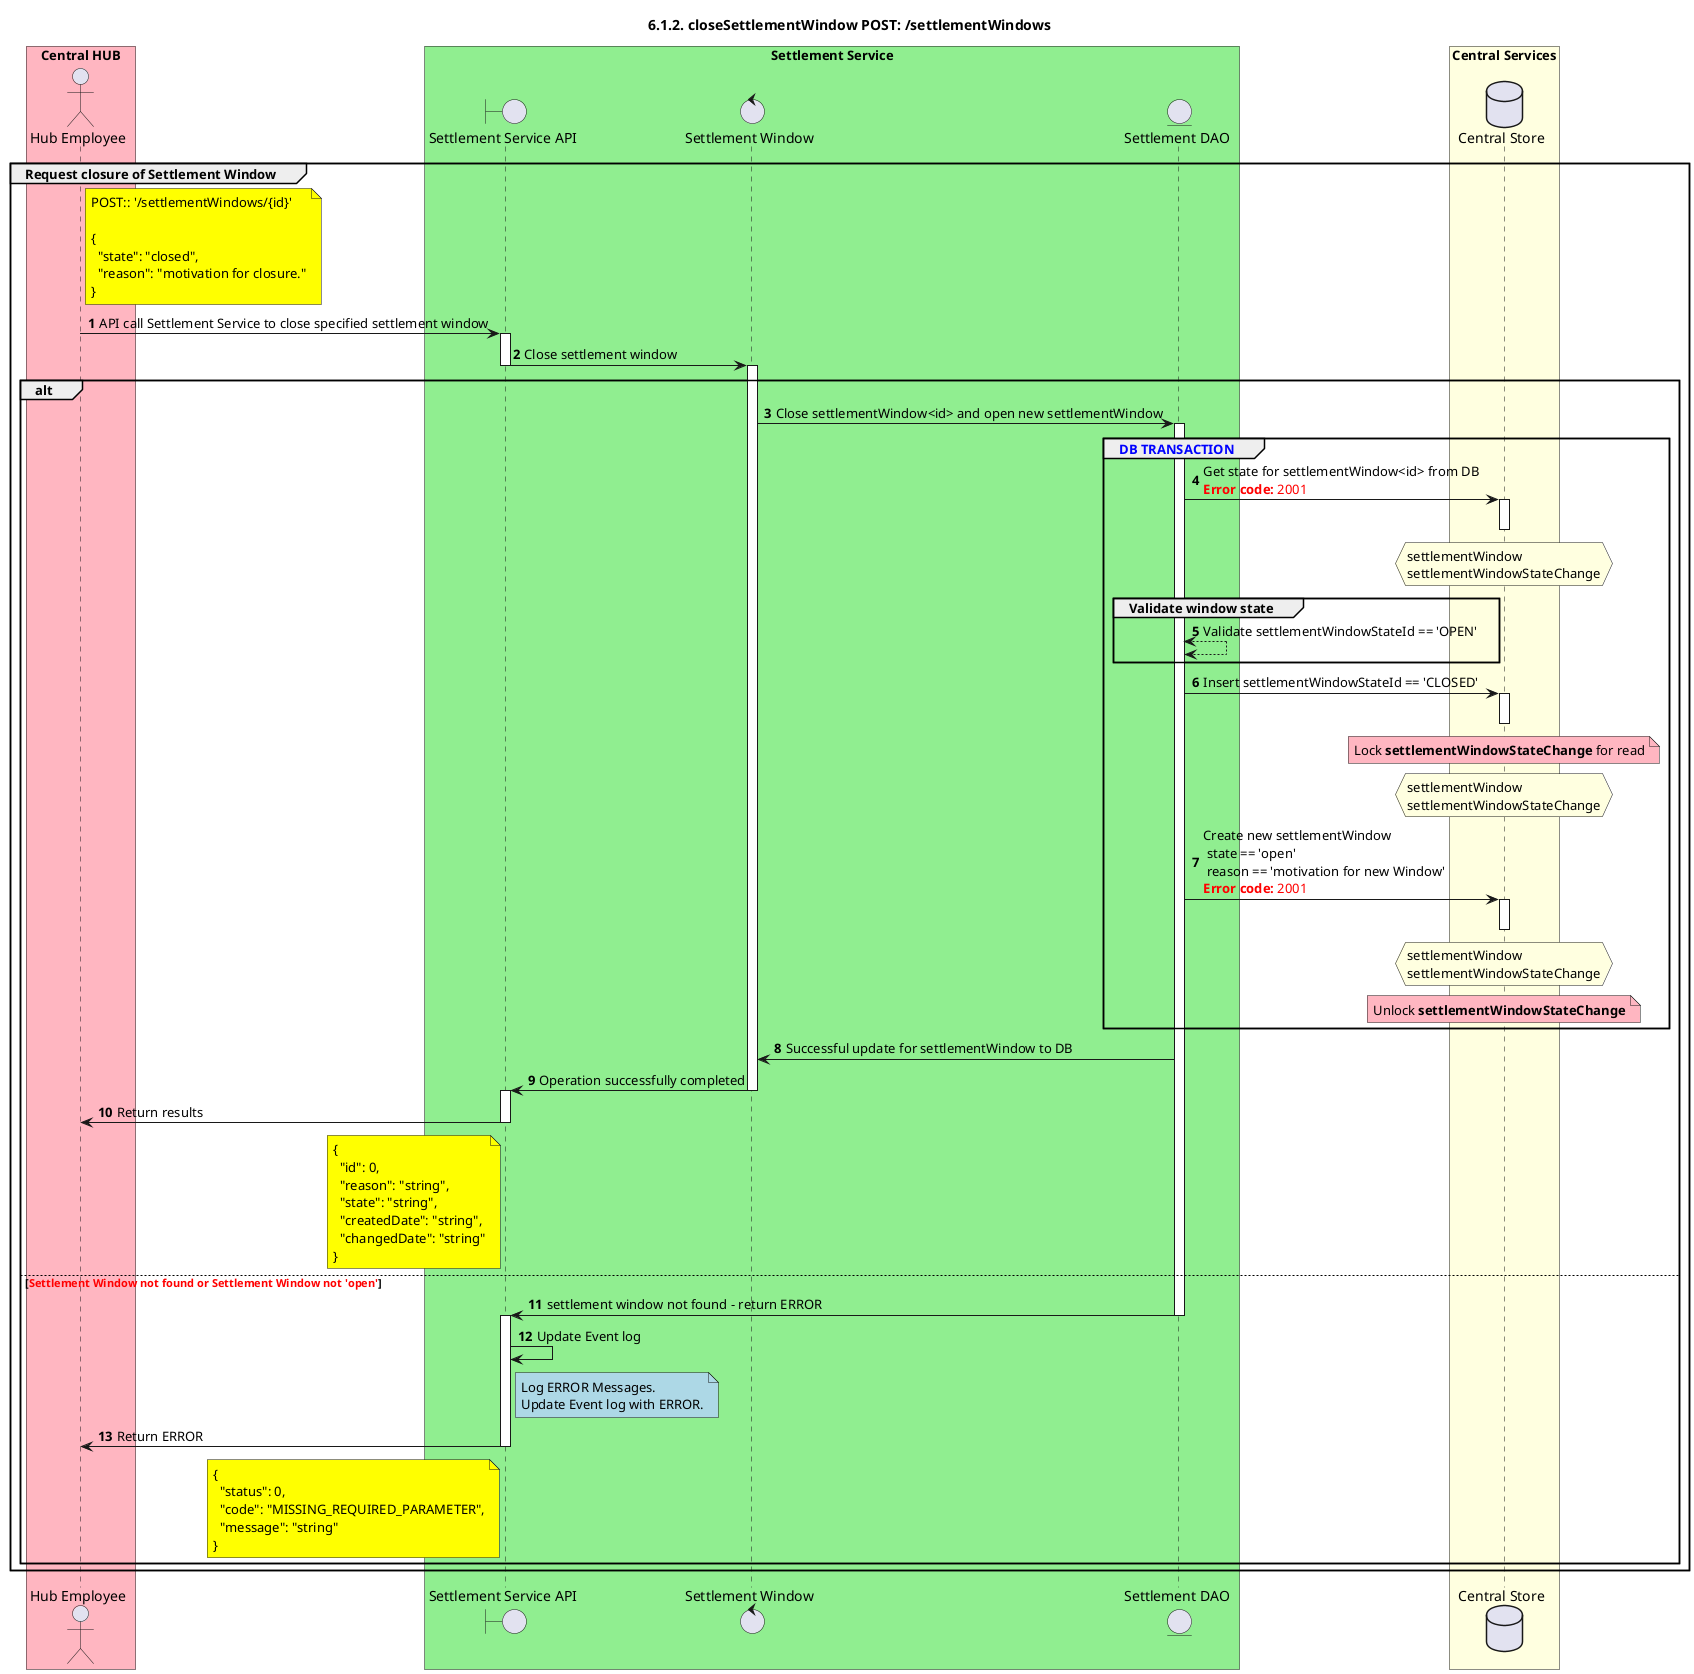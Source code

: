 @startuml
' declate title
title 6.1.2. closeSettlementWindow POST: /settlementWindows

autonumber

' Actor Keys:

' declare actors

actor "Hub Employee" as OPERATOR

boundary "Settlement Service API" as SSAPI
control "Settlement Window" as SETTLEWINDOW
entity "Settlement DAO" as SETTLE_DAO

database "Central Store" as DB

box "Central HUB" #LightPink
    participant OPERATOR
end box

box "Settlement Service" #LightGreen
    participant SSAPI
    participant SETTLEWINDOW
    participant SETTLE_DAO
end box

box "Central Services" #LightYellow
    participant DB
end box

' start flow

group Request closure of Settlement Window
    note right of OPERATOR #Yellow
        POST:: '/settlementWindows/{id}'

        {
          "state": "closed",
          "reason": "motivation for closure."
        }
    end note
    OPERATOR -> SSAPI: API call Settlement Service to close specified settlement window
    activate SSAPI
    SSAPI -> SETTLEWINDOW: Close settlement window
    deactivate SSAPI
    activate SETTLEWINDOW
    alt
        SETTLEWINDOW -> SETTLE_DAO: Close settlementWindow<id> and open new settlementWindow
        activate SETTLE_DAO
        group <color #blue>DB TRANSACTION</color>
            SETTLE_DAO -> DB: Get state for settlementWindow<id> from DB \n<color #FF0000><b>Error code:</b> 2001</color>
            activate DB
            hnote over DB #LightYellow
                settlementWindow
                settlementWindowStateChange
            end hnote
            deactivate DB
            group Validate window state
                SETTLE_DAO <--> SETTLE_DAO: Validate settlementWindowStateId == 'OPEN'
            end
                SETTLE_DAO -> DB: Insert settlementWindowStateId == 'CLOSED'
                note over DB #Lightpink
                Lock **settlementWindowStateChange** for read
                end note
            activate DB
                hnote over DB #LightYellow
                settlementWindow
                settlementWindowStateChange
                end hnote
            deactivate DB

            SETTLE_DAO -> DB: Create new settlementWindow \n state == 'open'\n reason == 'motivation for new Window' \n<color #FF0000><b>Error code:</b> 2001</color>
            activate DB
                hnote over DB #LightYellow
                settlementWindow
                settlementWindowStateChange
                end hnote
            deactivate DB
                note over DB #Lightpink
                Unlock **settlementWindowStateChange**
                end note
        end
        SETTLEWINDOW <- SETTLE_DAO: Successful update for settlementWindow to DB
    SSAPI <- SETTLEWINDOW: Operation successfully completed
    deactivate SETTLEWINDOW
    activate SSAPI
    OPERATOR <- SSAPI: Return results
        note left of SSAPI #Yellow
        {
          "id": 0,
          "reason": "string",
          "state": "string",
          "createdDate": "string",
          "changedDate": "string"
        }
        end note
    deactivate SSAPI
    else <color #FF0000><b>Settlement Window not found or Settlement Window not 'open'</b></color>

    SETTLE_DAO -> SSAPI: settlement window not found - return ERROR
    deactivate SETTLE_DAO
    activate SSAPI
    SSAPI -> SSAPI: Update Event log
    note right of SSAPI #LightBlue
        Log ERROR Messages.
        Update Event log with ERROR.
    end note
    OPERATOR <- SSAPI: Return ERROR
    note left of SSAPI #Yellow
        {
          "status": 0,
          "code": "MISSING_REQUIRED_PARAMETER",
          "message": "string"
        }
    end note
    deactivate SSAPI
    end
end
@enduml